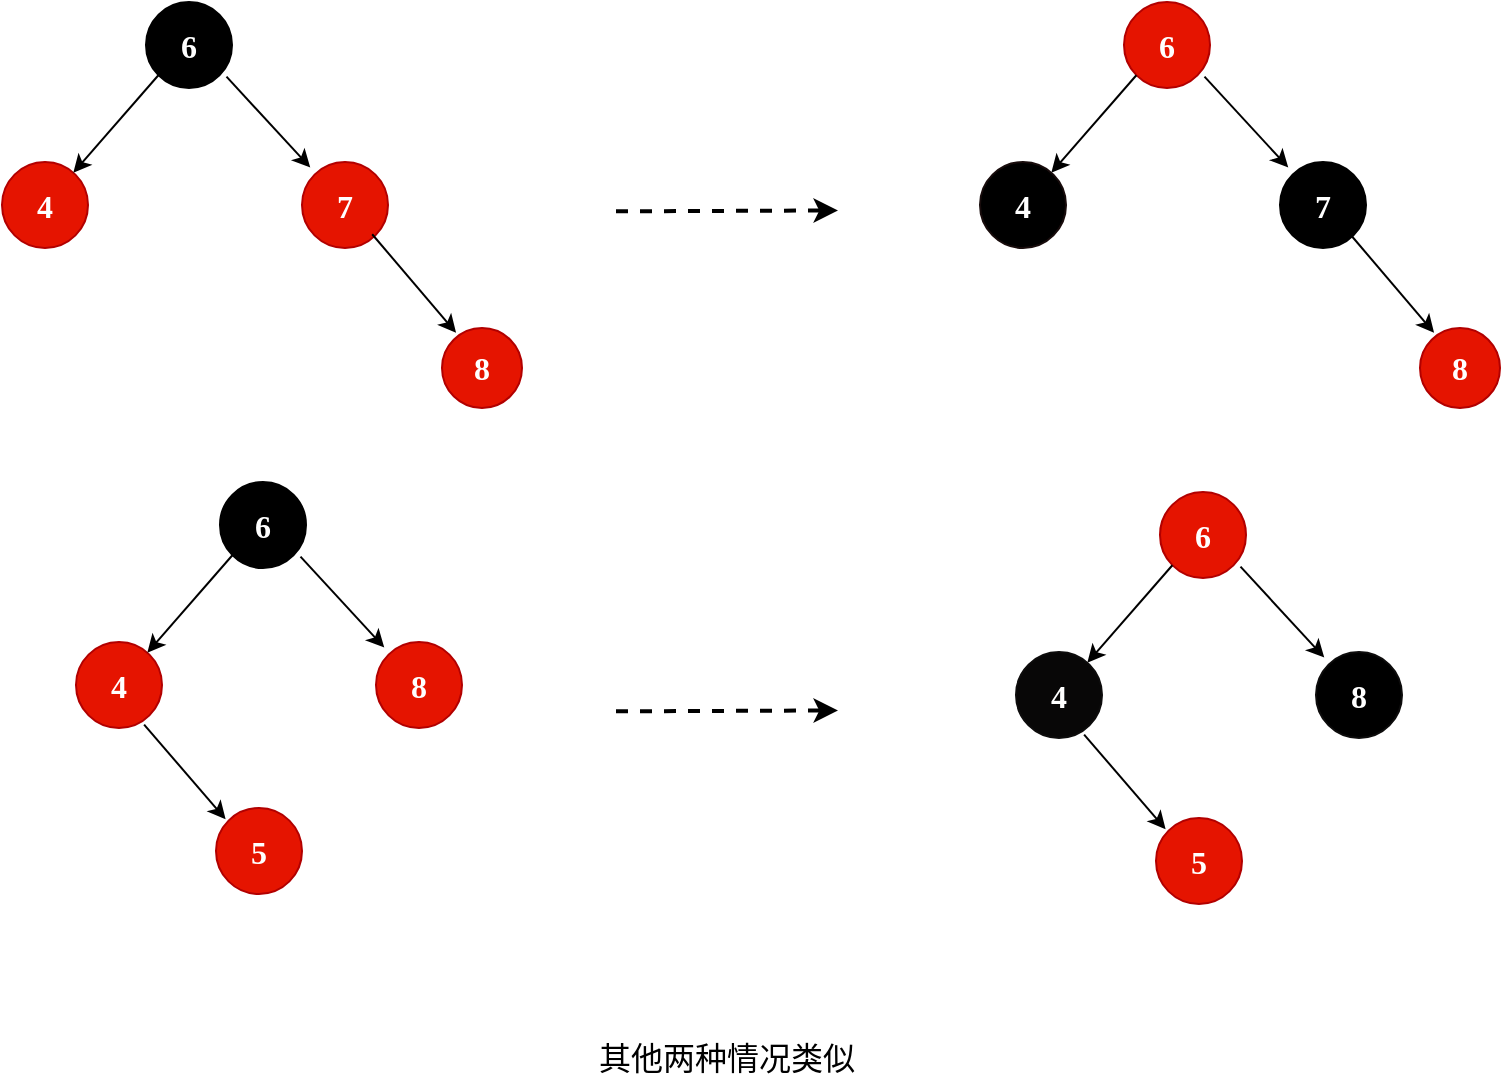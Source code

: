 <mxfile version="21.2.8" type="device">
  <diagram name="Page-1" id="UcSlUft3GAuf-4zFbCCS">
    <mxGraphModel dx="723" dy="888" grid="1" gridSize="10" guides="1" tooltips="1" connect="0" arrows="1" fold="1" page="1" pageScale="1" pageWidth="827" pageHeight="1169" math="0" shadow="0">
      <root>
        <mxCell id="0" />
        <mxCell id="1" parent="0" />
        <mxCell id="XHajMvZDSqc855p-cs0b-3" value="&lt;font size=&quot;1&quot; face=&quot;Verdana&quot; color=&quot;#ffffff&quot;&gt;&lt;b style=&quot;font-size: 16px;&quot;&gt;8&lt;/b&gt;&lt;/font&gt;" style="ellipse;whiteSpace=wrap;html=1;aspect=fixed;fillColor=#e51400;fontColor=#ffffff;strokeColor=#B20000;" vertex="1" parent="1">
          <mxGeometry x="960" y="397" width="43" height="43" as="geometry" />
        </mxCell>
        <mxCell id="XHajMvZDSqc855p-cs0b-4" value="&lt;font size=&quot;1&quot; face=&quot;Verdana&quot; color=&quot;#ffffff&quot;&gt;&lt;b style=&quot;font-size: 16px;&quot;&gt;6&lt;/b&gt;&lt;/font&gt;" style="ellipse;whiteSpace=wrap;html=1;aspect=fixed;fillColor=#000000;fontColor=#ffffff;strokeColor=#000000;" vertex="1" parent="1">
          <mxGeometry x="882" y="317" width="43" height="43" as="geometry" />
        </mxCell>
        <mxCell id="XHajMvZDSqc855p-cs0b-5" value="" style="endArrow=classic;html=1;rounded=0;exitX=0.936;exitY=0.868;exitDx=0;exitDy=0;exitPerimeter=0;entryX=0.096;entryY=0.064;entryDx=0;entryDy=0;entryPerimeter=0;" edge="1" parent="1" source="XHajMvZDSqc855p-cs0b-4" target="XHajMvZDSqc855p-cs0b-3">
          <mxGeometry width="50" height="50" relative="1" as="geometry">
            <mxPoint x="891" y="376" as="sourcePoint" />
            <mxPoint x="925" y="323" as="targetPoint" />
          </mxGeometry>
        </mxCell>
        <mxCell id="XHajMvZDSqc855p-cs0b-6" value="&lt;font size=&quot;1&quot; face=&quot;Verdana&quot; color=&quot;#ffffff&quot;&gt;&lt;b style=&quot;font-size: 16px;&quot;&gt;4&lt;/b&gt;&lt;/font&gt;" style="ellipse;whiteSpace=wrap;html=1;aspect=fixed;fillColor=#e51400;fontColor=#ffffff;strokeColor=#B20000;" vertex="1" parent="1">
          <mxGeometry x="810" y="397" width="43" height="43" as="geometry" />
        </mxCell>
        <mxCell id="XHajMvZDSqc855p-cs0b-7" value="" style="endArrow=classic;html=1;rounded=0;exitX=0.144;exitY=0.852;exitDx=0;exitDy=0;exitPerimeter=0;" edge="1" parent="1" source="XHajMvZDSqc855p-cs0b-4" target="XHajMvZDSqc855p-cs0b-6">
          <mxGeometry width="50" height="50" relative="1" as="geometry">
            <mxPoint x="971" y="300" as="sourcePoint" />
            <mxPoint x="935" y="333" as="targetPoint" />
          </mxGeometry>
        </mxCell>
        <mxCell id="XHajMvZDSqc855p-cs0b-8" value="&lt;font size=&quot;1&quot; face=&quot;Verdana&quot; color=&quot;#ffffff&quot;&gt;&lt;b style=&quot;font-size: 16px;&quot;&gt;5&lt;/b&gt;&lt;/font&gt;" style="ellipse;whiteSpace=wrap;html=1;aspect=fixed;fillColor=#e51400;fontColor=#ffffff;strokeColor=#B20000;" vertex="1" parent="1">
          <mxGeometry x="880" y="480" width="43" height="43" as="geometry" />
        </mxCell>
        <mxCell id="XHajMvZDSqc855p-cs0b-10" value="" style="endArrow=classic;html=1;rounded=0;exitX=0.792;exitY=0.96;exitDx=0;exitDy=0;exitPerimeter=0;entryX=0.112;entryY=0.132;entryDx=0;entryDy=0;entryPerimeter=0;" edge="1" parent="1" source="XHajMvZDSqc855p-cs0b-6" target="XHajMvZDSqc855p-cs0b-8">
          <mxGeometry width="50" height="50" relative="1" as="geometry">
            <mxPoint x="880" y="420" as="sourcePoint" />
            <mxPoint x="930" y="370" as="targetPoint" />
          </mxGeometry>
        </mxCell>
        <mxCell id="XHajMvZDSqc855p-cs0b-11" value="&lt;font size=&quot;1&quot; face=&quot;Verdana&quot; color=&quot;#ffffff&quot;&gt;&lt;b style=&quot;font-size: 16px;&quot;&gt;7&lt;/b&gt;&lt;/font&gt;" style="ellipse;whiteSpace=wrap;html=1;aspect=fixed;fillColor=#e51400;fontColor=#ffffff;strokeColor=#B20000;" vertex="1" parent="1">
          <mxGeometry x="923" y="157" width="43" height="43" as="geometry" />
        </mxCell>
        <mxCell id="XHajMvZDSqc855p-cs0b-12" value="&lt;font size=&quot;1&quot; face=&quot;Verdana&quot; color=&quot;#ffffff&quot;&gt;&lt;b style=&quot;font-size: 16px;&quot;&gt;6&lt;/b&gt;&lt;/font&gt;" style="ellipse;whiteSpace=wrap;html=1;aspect=fixed;fillColor=#000000;fontColor=#ffffff;strokeColor=#000000;" vertex="1" parent="1">
          <mxGeometry x="845" y="77" width="43" height="43" as="geometry" />
        </mxCell>
        <mxCell id="XHajMvZDSqc855p-cs0b-13" value="" style="endArrow=classic;html=1;rounded=0;exitX=0.936;exitY=0.868;exitDx=0;exitDy=0;exitPerimeter=0;entryX=0.096;entryY=0.064;entryDx=0;entryDy=0;entryPerimeter=0;" edge="1" parent="1" source="XHajMvZDSqc855p-cs0b-12" target="XHajMvZDSqc855p-cs0b-11">
          <mxGeometry width="50" height="50" relative="1" as="geometry">
            <mxPoint x="854" y="136" as="sourcePoint" />
            <mxPoint x="888" y="83" as="targetPoint" />
          </mxGeometry>
        </mxCell>
        <mxCell id="XHajMvZDSqc855p-cs0b-14" value="&lt;font size=&quot;1&quot; face=&quot;Verdana&quot; color=&quot;#ffffff&quot;&gt;&lt;b style=&quot;font-size: 16px;&quot;&gt;4&lt;/b&gt;&lt;/font&gt;" style="ellipse;whiteSpace=wrap;html=1;aspect=fixed;fillColor=#e51400;fontColor=#ffffff;strokeColor=#B20000;" vertex="1" parent="1">
          <mxGeometry x="773" y="157" width="43" height="43" as="geometry" />
        </mxCell>
        <mxCell id="XHajMvZDSqc855p-cs0b-15" value="" style="endArrow=classic;html=1;rounded=0;exitX=0.144;exitY=0.852;exitDx=0;exitDy=0;exitPerimeter=0;" edge="1" parent="1" source="XHajMvZDSqc855p-cs0b-12" target="XHajMvZDSqc855p-cs0b-14">
          <mxGeometry width="50" height="50" relative="1" as="geometry">
            <mxPoint x="934" y="60" as="sourcePoint" />
            <mxPoint x="898" y="93" as="targetPoint" />
          </mxGeometry>
        </mxCell>
        <mxCell id="XHajMvZDSqc855p-cs0b-16" value="&lt;font size=&quot;1&quot; face=&quot;Verdana&quot; color=&quot;#ffffff&quot;&gt;&lt;b style=&quot;font-size: 16px;&quot;&gt;8&lt;/b&gt;&lt;/font&gt;" style="ellipse;whiteSpace=wrap;html=1;aspect=fixed;fillColor=#e51400;fontColor=#ffffff;strokeColor=#B20000;" vertex="1" parent="1">
          <mxGeometry x="993" y="240" width="40" height="40" as="geometry" />
        </mxCell>
        <mxCell id="XHajMvZDSqc855p-cs0b-18" value="" style="endArrow=classic;html=1;rounded=0;exitX=0.816;exitY=0.84;exitDx=0;exitDy=0;exitPerimeter=0;entryX=0.176;entryY=0.06;entryDx=0;entryDy=0;entryPerimeter=0;" edge="1" parent="1" source="XHajMvZDSqc855p-cs0b-11" target="XHajMvZDSqc855p-cs0b-16">
          <mxGeometry width="50" height="50" relative="1" as="geometry">
            <mxPoint x="902" y="130" as="sourcePoint" />
            <mxPoint x="938" y="170" as="targetPoint" />
          </mxGeometry>
        </mxCell>
        <mxCell id="XHajMvZDSqc855p-cs0b-26" value="&lt;font size=&quot;1&quot; face=&quot;Verdana&quot; color=&quot;#ffffff&quot;&gt;&lt;b style=&quot;font-size: 16px;&quot;&gt;7&lt;/b&gt;&lt;/font&gt;" style="ellipse;whiteSpace=wrap;html=1;aspect=fixed;fillColor=#000000;fontColor=#ffffff;strokeColor=#000000;" vertex="1" parent="1">
          <mxGeometry x="1412" y="157" width="43" height="43" as="geometry" />
        </mxCell>
        <mxCell id="XHajMvZDSqc855p-cs0b-27" value="&lt;font size=&quot;1&quot; face=&quot;Verdana&quot; color=&quot;#ffffff&quot;&gt;&lt;b style=&quot;font-size: 16px;&quot;&gt;6&lt;/b&gt;&lt;/font&gt;" style="ellipse;whiteSpace=wrap;html=1;aspect=fixed;fillColor=#e51400;fontColor=#ffffff;strokeColor=#B20000;" vertex="1" parent="1">
          <mxGeometry x="1334" y="77" width="43" height="43" as="geometry" />
        </mxCell>
        <mxCell id="XHajMvZDSqc855p-cs0b-28" value="" style="endArrow=classic;html=1;rounded=0;exitX=0.936;exitY=0.868;exitDx=0;exitDy=0;exitPerimeter=0;entryX=0.096;entryY=0.064;entryDx=0;entryDy=0;entryPerimeter=0;" edge="1" parent="1" source="XHajMvZDSqc855p-cs0b-27" target="XHajMvZDSqc855p-cs0b-26">
          <mxGeometry width="50" height="50" relative="1" as="geometry">
            <mxPoint x="1343" y="136" as="sourcePoint" />
            <mxPoint x="1377" y="83" as="targetPoint" />
          </mxGeometry>
        </mxCell>
        <mxCell id="XHajMvZDSqc855p-cs0b-29" value="&lt;font size=&quot;1&quot; face=&quot;Verdana&quot; color=&quot;#ffffff&quot;&gt;&lt;b style=&quot;font-size: 16px;&quot;&gt;4&lt;/b&gt;&lt;/font&gt;" style="ellipse;whiteSpace=wrap;html=1;aspect=fixed;fillColor=#000000;fontColor=#ffffff;strokeColor=#180c0c;" vertex="1" parent="1">
          <mxGeometry x="1262" y="157" width="43" height="43" as="geometry" />
        </mxCell>
        <mxCell id="XHajMvZDSqc855p-cs0b-30" value="" style="endArrow=classic;html=1;rounded=0;exitX=0.144;exitY=0.852;exitDx=0;exitDy=0;exitPerimeter=0;" edge="1" parent="1" source="XHajMvZDSqc855p-cs0b-27" target="XHajMvZDSqc855p-cs0b-29">
          <mxGeometry width="50" height="50" relative="1" as="geometry">
            <mxPoint x="1423" y="60" as="sourcePoint" />
            <mxPoint x="1387" y="93" as="targetPoint" />
          </mxGeometry>
        </mxCell>
        <mxCell id="XHajMvZDSqc855p-cs0b-31" value="&lt;font size=&quot;1&quot; face=&quot;Verdana&quot; color=&quot;#ffffff&quot;&gt;&lt;b style=&quot;font-size: 16px;&quot;&gt;8&lt;/b&gt;&lt;/font&gt;" style="ellipse;whiteSpace=wrap;html=1;aspect=fixed;fillColor=#e51400;fontColor=#ffffff;strokeColor=#B20000;" vertex="1" parent="1">
          <mxGeometry x="1482" y="240" width="40" height="40" as="geometry" />
        </mxCell>
        <mxCell id="XHajMvZDSqc855p-cs0b-32" value="" style="endArrow=classic;html=1;rounded=0;exitX=0.816;exitY=0.84;exitDx=0;exitDy=0;exitPerimeter=0;entryX=0.176;entryY=0.06;entryDx=0;entryDy=0;entryPerimeter=0;" edge="1" parent="1" source="XHajMvZDSqc855p-cs0b-26" target="XHajMvZDSqc855p-cs0b-31">
          <mxGeometry width="50" height="50" relative="1" as="geometry">
            <mxPoint x="1391" y="130" as="sourcePoint" />
            <mxPoint x="1427" y="170" as="targetPoint" />
          </mxGeometry>
        </mxCell>
        <mxCell id="XHajMvZDSqc855p-cs0b-40" value="&lt;font size=&quot;1&quot; face=&quot;Verdana&quot; color=&quot;#ffffff&quot;&gt;&lt;b style=&quot;font-size: 16px;&quot;&gt;8&lt;/b&gt;&lt;/font&gt;" style="ellipse;whiteSpace=wrap;html=1;aspect=fixed;fillColor=#000000;fontColor=#ffffff;strokeColor=#0d0c0c;" vertex="1" parent="1">
          <mxGeometry x="1430" y="402" width="43" height="43" as="geometry" />
        </mxCell>
        <mxCell id="XHajMvZDSqc855p-cs0b-41" value="&lt;font size=&quot;1&quot; face=&quot;Verdana&quot; color=&quot;#ffffff&quot;&gt;&lt;b style=&quot;font-size: 16px;&quot;&gt;6&lt;/b&gt;&lt;/font&gt;" style="ellipse;whiteSpace=wrap;html=1;aspect=fixed;fillColor=#e51400;fontColor=#ffffff;strokeColor=#B20000;" vertex="1" parent="1">
          <mxGeometry x="1352" y="322" width="43" height="43" as="geometry" />
        </mxCell>
        <mxCell id="XHajMvZDSqc855p-cs0b-42" value="" style="endArrow=classic;html=1;rounded=0;exitX=0.936;exitY=0.868;exitDx=0;exitDy=0;exitPerimeter=0;entryX=0.096;entryY=0.064;entryDx=0;entryDy=0;entryPerimeter=0;" edge="1" parent="1" source="XHajMvZDSqc855p-cs0b-41" target="XHajMvZDSqc855p-cs0b-40">
          <mxGeometry width="50" height="50" relative="1" as="geometry">
            <mxPoint x="1361" y="381" as="sourcePoint" />
            <mxPoint x="1395" y="328" as="targetPoint" />
          </mxGeometry>
        </mxCell>
        <mxCell id="XHajMvZDSqc855p-cs0b-43" value="&lt;font size=&quot;1&quot; face=&quot;Verdana&quot; color=&quot;#ffffff&quot;&gt;&lt;b style=&quot;font-size: 16px;&quot;&gt;4&lt;/b&gt;&lt;/font&gt;" style="ellipse;whiteSpace=wrap;html=1;aspect=fixed;fillColor=#080707;fontColor=#ffffff;strokeColor=#0d0c0c;" vertex="1" parent="1">
          <mxGeometry x="1280" y="402" width="43" height="43" as="geometry" />
        </mxCell>
        <mxCell id="XHajMvZDSqc855p-cs0b-44" value="" style="endArrow=classic;html=1;rounded=0;exitX=0.144;exitY=0.852;exitDx=0;exitDy=0;exitPerimeter=0;" edge="1" parent="1" source="XHajMvZDSqc855p-cs0b-41" target="XHajMvZDSqc855p-cs0b-43">
          <mxGeometry width="50" height="50" relative="1" as="geometry">
            <mxPoint x="1441" y="305" as="sourcePoint" />
            <mxPoint x="1405" y="338" as="targetPoint" />
          </mxGeometry>
        </mxCell>
        <mxCell id="XHajMvZDSqc855p-cs0b-45" value="&lt;font size=&quot;1&quot; face=&quot;Verdana&quot; color=&quot;#ffffff&quot;&gt;&lt;b style=&quot;font-size: 16px;&quot;&gt;5&lt;/b&gt;&lt;/font&gt;" style="ellipse;whiteSpace=wrap;html=1;aspect=fixed;fillColor=#e51400;fontColor=#ffffff;strokeColor=#B20000;" vertex="1" parent="1">
          <mxGeometry x="1350" y="485" width="43" height="43" as="geometry" />
        </mxCell>
        <mxCell id="XHajMvZDSqc855p-cs0b-46" value="" style="endArrow=classic;html=1;rounded=0;exitX=0.792;exitY=0.96;exitDx=0;exitDy=0;exitPerimeter=0;entryX=0.112;entryY=0.132;entryDx=0;entryDy=0;entryPerimeter=0;" edge="1" parent="1" source="XHajMvZDSqc855p-cs0b-43" target="XHajMvZDSqc855p-cs0b-45">
          <mxGeometry width="50" height="50" relative="1" as="geometry">
            <mxPoint x="1350" y="425" as="sourcePoint" />
            <mxPoint x="1400" y="375" as="targetPoint" />
          </mxGeometry>
        </mxCell>
        <mxCell id="XHajMvZDSqc855p-cs0b-55" value="" style="endArrow=classic;html=1;rounded=0;dashed=1;strokeWidth=2;" edge="1" parent="1">
          <mxGeometry width="50" height="50" relative="1" as="geometry">
            <mxPoint x="1080" y="431.66" as="sourcePoint" />
            <mxPoint x="1191" y="431.23" as="targetPoint" />
          </mxGeometry>
        </mxCell>
        <mxCell id="XHajMvZDSqc855p-cs0b-57" value="" style="endArrow=classic;html=1;rounded=0;dashed=1;strokeWidth=2;" edge="1" parent="1">
          <mxGeometry width="50" height="50" relative="1" as="geometry">
            <mxPoint x="1080" y="181.66" as="sourcePoint" />
            <mxPoint x="1191" y="181.23" as="targetPoint" />
          </mxGeometry>
        </mxCell>
        <mxCell id="XHajMvZDSqc855p-cs0b-58" value="&lt;font style=&quot;font-size: 16px;&quot;&gt;其他两种情况类似&lt;/font&gt;" style="text;html=1;align=center;verticalAlign=middle;resizable=0;points=[];autosize=1;strokeColor=none;fillColor=none;" vertex="1" parent="1">
          <mxGeometry x="1060" y="590" width="150" height="30" as="geometry" />
        </mxCell>
      </root>
    </mxGraphModel>
  </diagram>
</mxfile>
